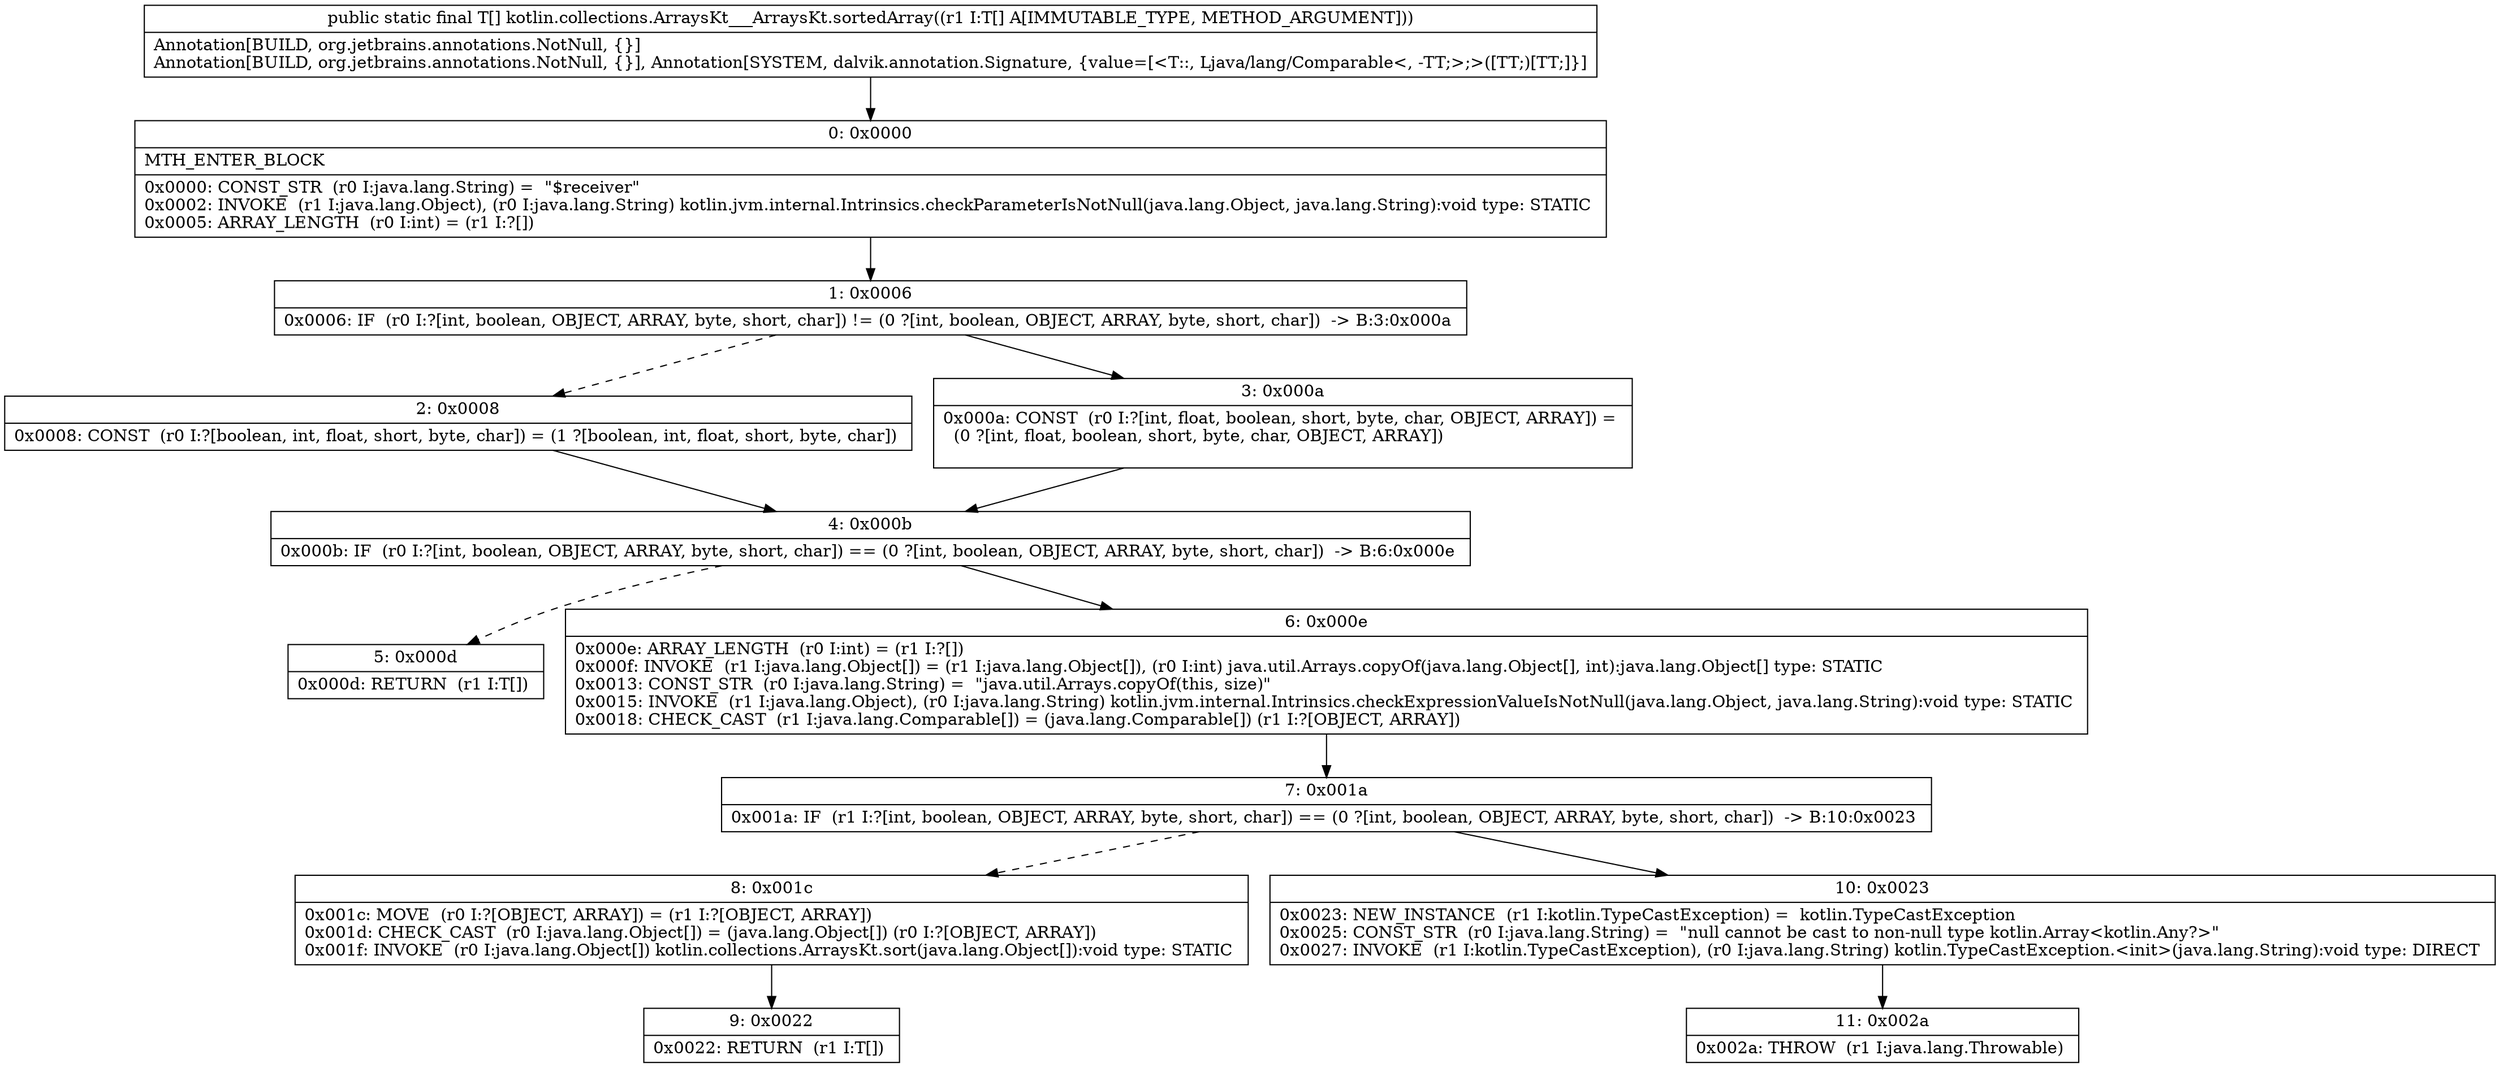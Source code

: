 digraph "CFG forkotlin.collections.ArraysKt___ArraysKt.sortedArray([Ljava\/lang\/Comparable;)[Ljava\/lang\/Comparable;" {
Node_0 [shape=record,label="{0\:\ 0x0000|MTH_ENTER_BLOCK\l|0x0000: CONST_STR  (r0 I:java.lang.String) =  \"$receiver\" \l0x0002: INVOKE  (r1 I:java.lang.Object), (r0 I:java.lang.String) kotlin.jvm.internal.Intrinsics.checkParameterIsNotNull(java.lang.Object, java.lang.String):void type: STATIC \l0x0005: ARRAY_LENGTH  (r0 I:int) = (r1 I:?[]) \l}"];
Node_1 [shape=record,label="{1\:\ 0x0006|0x0006: IF  (r0 I:?[int, boolean, OBJECT, ARRAY, byte, short, char]) != (0 ?[int, boolean, OBJECT, ARRAY, byte, short, char])  \-\> B:3:0x000a \l}"];
Node_2 [shape=record,label="{2\:\ 0x0008|0x0008: CONST  (r0 I:?[boolean, int, float, short, byte, char]) = (1 ?[boolean, int, float, short, byte, char]) \l}"];
Node_3 [shape=record,label="{3\:\ 0x000a|0x000a: CONST  (r0 I:?[int, float, boolean, short, byte, char, OBJECT, ARRAY]) = \l  (0 ?[int, float, boolean, short, byte, char, OBJECT, ARRAY])\l \l}"];
Node_4 [shape=record,label="{4\:\ 0x000b|0x000b: IF  (r0 I:?[int, boolean, OBJECT, ARRAY, byte, short, char]) == (0 ?[int, boolean, OBJECT, ARRAY, byte, short, char])  \-\> B:6:0x000e \l}"];
Node_5 [shape=record,label="{5\:\ 0x000d|0x000d: RETURN  (r1 I:T[]) \l}"];
Node_6 [shape=record,label="{6\:\ 0x000e|0x000e: ARRAY_LENGTH  (r0 I:int) = (r1 I:?[]) \l0x000f: INVOKE  (r1 I:java.lang.Object[]) = (r1 I:java.lang.Object[]), (r0 I:int) java.util.Arrays.copyOf(java.lang.Object[], int):java.lang.Object[] type: STATIC \l0x0013: CONST_STR  (r0 I:java.lang.String) =  \"java.util.Arrays.copyOf(this, size)\" \l0x0015: INVOKE  (r1 I:java.lang.Object), (r0 I:java.lang.String) kotlin.jvm.internal.Intrinsics.checkExpressionValueIsNotNull(java.lang.Object, java.lang.String):void type: STATIC \l0x0018: CHECK_CAST  (r1 I:java.lang.Comparable[]) = (java.lang.Comparable[]) (r1 I:?[OBJECT, ARRAY]) \l}"];
Node_7 [shape=record,label="{7\:\ 0x001a|0x001a: IF  (r1 I:?[int, boolean, OBJECT, ARRAY, byte, short, char]) == (0 ?[int, boolean, OBJECT, ARRAY, byte, short, char])  \-\> B:10:0x0023 \l}"];
Node_8 [shape=record,label="{8\:\ 0x001c|0x001c: MOVE  (r0 I:?[OBJECT, ARRAY]) = (r1 I:?[OBJECT, ARRAY]) \l0x001d: CHECK_CAST  (r0 I:java.lang.Object[]) = (java.lang.Object[]) (r0 I:?[OBJECT, ARRAY]) \l0x001f: INVOKE  (r0 I:java.lang.Object[]) kotlin.collections.ArraysKt.sort(java.lang.Object[]):void type: STATIC \l}"];
Node_9 [shape=record,label="{9\:\ 0x0022|0x0022: RETURN  (r1 I:T[]) \l}"];
Node_10 [shape=record,label="{10\:\ 0x0023|0x0023: NEW_INSTANCE  (r1 I:kotlin.TypeCastException) =  kotlin.TypeCastException \l0x0025: CONST_STR  (r0 I:java.lang.String) =  \"null cannot be cast to non\-null type kotlin.Array\<kotlin.Any?\>\" \l0x0027: INVOKE  (r1 I:kotlin.TypeCastException), (r0 I:java.lang.String) kotlin.TypeCastException.\<init\>(java.lang.String):void type: DIRECT \l}"];
Node_11 [shape=record,label="{11\:\ 0x002a|0x002a: THROW  (r1 I:java.lang.Throwable) \l}"];
MethodNode[shape=record,label="{public static final T[] kotlin.collections.ArraysKt___ArraysKt.sortedArray((r1 I:T[] A[IMMUTABLE_TYPE, METHOD_ARGUMENT]))  | Annotation[BUILD, org.jetbrains.annotations.NotNull, \{\}]\lAnnotation[BUILD, org.jetbrains.annotations.NotNull, \{\}], Annotation[SYSTEM, dalvik.annotation.Signature, \{value=[\<T::, Ljava\/lang\/Comparable\<, \-TT;\>;\>([TT;)[TT;]\}]\l}"];
MethodNode -> Node_0;
Node_0 -> Node_1;
Node_1 -> Node_2[style=dashed];
Node_1 -> Node_3;
Node_2 -> Node_4;
Node_3 -> Node_4;
Node_4 -> Node_5[style=dashed];
Node_4 -> Node_6;
Node_6 -> Node_7;
Node_7 -> Node_8[style=dashed];
Node_7 -> Node_10;
Node_8 -> Node_9;
Node_10 -> Node_11;
}

